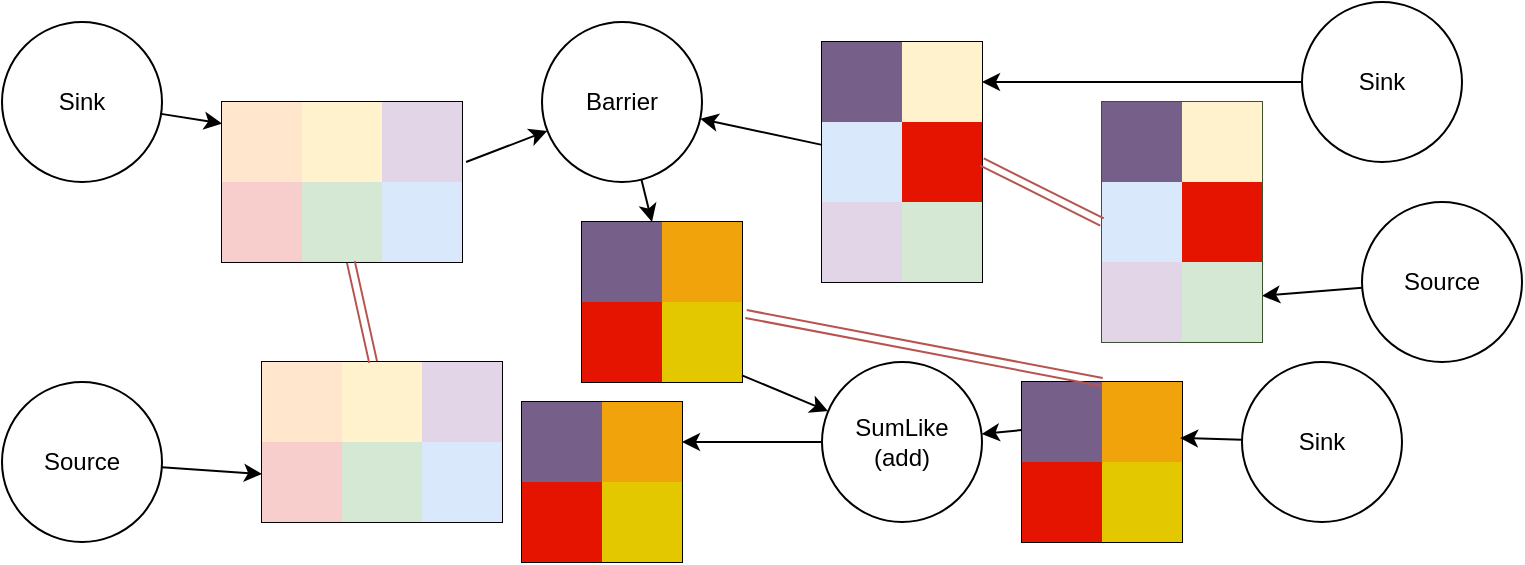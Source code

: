 <mxfile version="14.4.2" type="device"><diagram id="dzN43u1hBWLjYu7egHcY" name="Page-1"><mxGraphModel dx="1044" dy="589" grid="1" gridSize="10" guides="1" tooltips="1" connect="1" arrows="1" fold="1" page="1" pageScale="1" pageWidth="827" pageHeight="1169" math="0" shadow="0"><root><mxCell id="0"/><mxCell id="1" parent="0"/><mxCell id="54VhB3zsTRfRKsyuwtZE-100" value="" style="shape=table;html=1;whiteSpace=wrap;startSize=0;container=1;collapsible=0;childLayout=tableLayout;" parent="1" vertex="1"><mxGeometry x="190" y="120" width="120" height="80" as="geometry"/></mxCell><mxCell id="54VhB3zsTRfRKsyuwtZE-101" value="" style="shape=partialRectangle;html=1;whiteSpace=wrap;collapsible=0;dropTarget=0;pointerEvents=0;fillColor=none;top=0;left=0;bottom=0;right=0;points=[[0,0.5],[1,0.5]];portConstraint=eastwest;" parent="54VhB3zsTRfRKsyuwtZE-100" vertex="1"><mxGeometry width="120" height="40" as="geometry"/></mxCell><mxCell id="54VhB3zsTRfRKsyuwtZE-102" value="" style="shape=partialRectangle;html=1;whiteSpace=wrap;connectable=0;overflow=hidden;fillColor=#ffe6cc;top=0;left=0;bottom=0;right=0;strokeColor=#d79b00;" parent="54VhB3zsTRfRKsyuwtZE-101" vertex="1"><mxGeometry width="40" height="40" as="geometry"/></mxCell><mxCell id="54VhB3zsTRfRKsyuwtZE-103" value="" style="shape=partialRectangle;html=1;whiteSpace=wrap;connectable=0;overflow=hidden;fillColor=#fff2cc;top=0;left=0;bottom=0;right=0;strokeColor=#d6b656;" parent="54VhB3zsTRfRKsyuwtZE-101" vertex="1"><mxGeometry x="40" width="40" height="40" as="geometry"/></mxCell><mxCell id="54VhB3zsTRfRKsyuwtZE-104" value="" style="shape=partialRectangle;html=1;whiteSpace=wrap;connectable=0;overflow=hidden;fillColor=#e1d5e7;top=0;left=0;bottom=0;right=0;strokeColor=#9673a6;" parent="54VhB3zsTRfRKsyuwtZE-101" vertex="1"><mxGeometry x="80" width="40" height="40" as="geometry"/></mxCell><mxCell id="54VhB3zsTRfRKsyuwtZE-105" value="" style="shape=partialRectangle;html=1;whiteSpace=wrap;collapsible=0;dropTarget=0;pointerEvents=0;fillColor=none;top=0;left=0;bottom=0;right=0;points=[[0,0.5],[1,0.5]];portConstraint=eastwest;" parent="54VhB3zsTRfRKsyuwtZE-100" vertex="1"><mxGeometry y="40" width="120" height="40" as="geometry"/></mxCell><mxCell id="54VhB3zsTRfRKsyuwtZE-106" value="" style="shape=partialRectangle;html=1;whiteSpace=wrap;connectable=0;overflow=hidden;fillColor=#f8cecc;top=0;left=0;bottom=0;right=0;strokeColor=#b85450;" parent="54VhB3zsTRfRKsyuwtZE-105" vertex="1"><mxGeometry width="40" height="40" as="geometry"/></mxCell><mxCell id="54VhB3zsTRfRKsyuwtZE-107" value="" style="shape=partialRectangle;html=1;whiteSpace=wrap;connectable=0;overflow=hidden;fillColor=#d5e8d4;top=0;left=0;bottom=0;right=0;strokeColor=#82b366;" parent="54VhB3zsTRfRKsyuwtZE-105" vertex="1"><mxGeometry x="40" width="40" height="40" as="geometry"/></mxCell><mxCell id="54VhB3zsTRfRKsyuwtZE-108" value="" style="shape=partialRectangle;html=1;whiteSpace=wrap;connectable=0;overflow=hidden;fillColor=#dae8fc;top=0;left=0;bottom=0;right=0;strokeColor=#6c8ebf;" parent="54VhB3zsTRfRKsyuwtZE-105" vertex="1"><mxGeometry x="80" width="40" height="40" as="geometry"/></mxCell><mxCell id="54VhB3zsTRfRKsyuwtZE-109" value="" style="shape=table;html=1;whiteSpace=wrap;startSize=0;container=1;collapsible=0;childLayout=tableLayout;" parent="1" vertex="1"><mxGeometry x="490" y="90" width="80" height="120" as="geometry"/></mxCell><mxCell id="54VhB3zsTRfRKsyuwtZE-110" value="" style="shape=partialRectangle;html=1;whiteSpace=wrap;collapsible=0;dropTarget=0;pointerEvents=0;fillColor=none;top=0;left=0;bottom=0;right=0;points=[[0,0.5],[1,0.5]];portConstraint=eastwest;" parent="54VhB3zsTRfRKsyuwtZE-109" vertex="1"><mxGeometry width="80" height="40" as="geometry"/></mxCell><mxCell id="54VhB3zsTRfRKsyuwtZE-111" value="" style="shape=partialRectangle;html=1;whiteSpace=wrap;connectable=0;overflow=hidden;fillColor=#76608a;top=0;left=0;bottom=0;right=0;strokeColor=#432D57;fontColor=#ffffff;" parent="54VhB3zsTRfRKsyuwtZE-110" vertex="1"><mxGeometry width="40" height="40" as="geometry"/></mxCell><mxCell id="54VhB3zsTRfRKsyuwtZE-112" value="" style="shape=partialRectangle;html=1;whiteSpace=wrap;connectable=0;overflow=hidden;fillColor=#fff2cc;top=0;left=0;bottom=0;right=0;strokeColor=#d6b656;" parent="54VhB3zsTRfRKsyuwtZE-110" vertex="1"><mxGeometry x="40" width="40" height="40" as="geometry"/></mxCell><mxCell id="54VhB3zsTRfRKsyuwtZE-113" value="" style="shape=partialRectangle;html=1;whiteSpace=wrap;collapsible=0;dropTarget=0;pointerEvents=0;fillColor=none;top=0;left=0;bottom=0;right=0;points=[[0,0.5],[1,0.5]];portConstraint=eastwest;" parent="54VhB3zsTRfRKsyuwtZE-109" vertex="1"><mxGeometry y="40" width="80" height="40" as="geometry"/></mxCell><mxCell id="54VhB3zsTRfRKsyuwtZE-114" value="" style="shape=partialRectangle;html=1;whiteSpace=wrap;connectable=0;overflow=hidden;fillColor=#dae8fc;top=0;left=0;bottom=0;right=0;strokeColor=#6c8ebf;" parent="54VhB3zsTRfRKsyuwtZE-113" vertex="1"><mxGeometry width="40" height="40" as="geometry"/></mxCell><mxCell id="54VhB3zsTRfRKsyuwtZE-115" value="" style="shape=partialRectangle;html=1;whiteSpace=wrap;connectable=0;overflow=hidden;top=0;left=0;bottom=0;right=0;fillColor=#e51400;strokeColor=#B20000;fontColor=#ffffff;" parent="54VhB3zsTRfRKsyuwtZE-113" vertex="1"><mxGeometry x="40" width="40" height="40" as="geometry"/></mxCell><mxCell id="54VhB3zsTRfRKsyuwtZE-116" value="" style="shape=partialRectangle;html=1;whiteSpace=wrap;collapsible=0;dropTarget=0;pointerEvents=0;fillColor=none;top=0;left=0;bottom=0;right=0;points=[[0,0.5],[1,0.5]];portConstraint=eastwest;" parent="54VhB3zsTRfRKsyuwtZE-109" vertex="1"><mxGeometry y="80" width="80" height="40" as="geometry"/></mxCell><mxCell id="54VhB3zsTRfRKsyuwtZE-117" value="" style="shape=partialRectangle;html=1;whiteSpace=wrap;connectable=0;overflow=hidden;fillColor=#e1d5e7;top=0;left=0;bottom=0;right=0;strokeColor=#9673a6;" parent="54VhB3zsTRfRKsyuwtZE-116" vertex="1"><mxGeometry width="40" height="40" as="geometry"/></mxCell><mxCell id="54VhB3zsTRfRKsyuwtZE-118" value="" style="shape=partialRectangle;html=1;whiteSpace=wrap;connectable=0;overflow=hidden;fillColor=#d5e8d4;top=0;left=0;bottom=0;right=0;strokeColor=#82b366;" parent="54VhB3zsTRfRKsyuwtZE-116" vertex="1"><mxGeometry x="40" width="40" height="40" as="geometry"/></mxCell><mxCell id="54VhB3zsTRfRKsyuwtZE-189" style="edgeStyle=none;rounded=0;orthogonalLoop=1;jettySize=auto;html=1;" parent="1" source="54VhB3zsTRfRKsyuwtZE-121" target="54VhB3zsTRfRKsyuwtZE-123" edge="1"><mxGeometry relative="1" as="geometry"/></mxCell><mxCell id="54VhB3zsTRfRKsyuwtZE-121" value="Barrier" style="ellipse;whiteSpace=wrap;html=1;aspect=fixed;fillColor=none;gradientColor=none;" parent="1" vertex="1"><mxGeometry x="350" y="80" width="80" height="80" as="geometry"/></mxCell><mxCell id="54VhB3zsTRfRKsyuwtZE-122" value="" style="shape=table;html=1;whiteSpace=wrap;startSize=0;container=1;collapsible=0;childLayout=tableLayout;" parent="1" vertex="1"><mxGeometry x="370" y="180" width="80" height="80" as="geometry"/></mxCell><mxCell id="54VhB3zsTRfRKsyuwtZE-123" value="" style="shape=partialRectangle;html=1;whiteSpace=wrap;collapsible=0;dropTarget=0;pointerEvents=0;fillColor=none;top=0;left=0;bottom=0;right=0;points=[[0,0.5],[1,0.5]];portConstraint=eastwest;" parent="54VhB3zsTRfRKsyuwtZE-122" vertex="1"><mxGeometry width="80" height="40" as="geometry"/></mxCell><mxCell id="54VhB3zsTRfRKsyuwtZE-124" value="" style="shape=partialRectangle;html=1;whiteSpace=wrap;connectable=0;overflow=hidden;fillColor=#76608a;top=0;left=0;bottom=0;right=0;strokeColor=#432D57;fontColor=#ffffff;" parent="54VhB3zsTRfRKsyuwtZE-123" vertex="1"><mxGeometry width="40" height="40" as="geometry"/></mxCell><mxCell id="54VhB3zsTRfRKsyuwtZE-125" value="" style="shape=partialRectangle;html=1;whiteSpace=wrap;connectable=0;overflow=hidden;fillColor=#f0a30a;top=0;left=0;bottom=0;right=0;strokeColor=#BD7000;fontColor=#ffffff;" parent="54VhB3zsTRfRKsyuwtZE-123" vertex="1"><mxGeometry x="40" width="40" height="40" as="geometry"/></mxCell><mxCell id="54VhB3zsTRfRKsyuwtZE-126" value="" style="shape=partialRectangle;html=1;whiteSpace=wrap;collapsible=0;dropTarget=0;pointerEvents=0;fillColor=none;top=0;left=0;bottom=0;right=0;points=[[0,0.5],[1,0.5]];portConstraint=eastwest;" parent="54VhB3zsTRfRKsyuwtZE-122" vertex="1"><mxGeometry y="40" width="80" height="40" as="geometry"/></mxCell><mxCell id="54VhB3zsTRfRKsyuwtZE-127" value="" style="shape=partialRectangle;html=1;whiteSpace=wrap;connectable=0;overflow=hidden;fillColor=#e51400;top=0;left=0;bottom=0;right=0;strokeColor=#B20000;fontColor=#ffffff;" parent="54VhB3zsTRfRKsyuwtZE-126" vertex="1"><mxGeometry width="40" height="40" as="geometry"/></mxCell><mxCell id="54VhB3zsTRfRKsyuwtZE-128" value="" style="shape=partialRectangle;html=1;whiteSpace=wrap;connectable=0;overflow=hidden;fillColor=#e3c800;top=0;left=0;bottom=0;right=0;strokeColor=#B09500;fontColor=#ffffff;" parent="54VhB3zsTRfRKsyuwtZE-126" vertex="1"><mxGeometry x="40" width="40" height="40" as="geometry"/></mxCell><mxCell id="54VhB3zsTRfRKsyuwtZE-180" style="edgeStyle=none;rounded=0;orthogonalLoop=1;jettySize=auto;html=1;" parent="1" source="54VhB3zsTRfRKsyuwtZE-175" target="54VhB3zsTRfRKsyuwtZE-110" edge="1"><mxGeometry relative="1" as="geometry"/></mxCell><mxCell id="54VhB3zsTRfRKsyuwtZE-175" value="Sink" style="ellipse;whiteSpace=wrap;html=1;aspect=fixed;fillColor=none;gradientColor=none;" parent="1" vertex="1"><mxGeometry x="730" y="70" width="80" height="80" as="geometry"/></mxCell><mxCell id="54VhB3zsTRfRKsyuwtZE-187" style="edgeStyle=none;rounded=0;orthogonalLoop=1;jettySize=auto;html=1;" parent="1" source="54VhB3zsTRfRKsyuwtZE-113" target="54VhB3zsTRfRKsyuwtZE-121" edge="1"><mxGeometry relative="1" as="geometry"/></mxCell><mxCell id="54VhB3zsTRfRKsyuwtZE-188" style="edgeStyle=none;rounded=0;orthogonalLoop=1;jettySize=auto;html=1;exitX=1.017;exitY=0.75;exitDx=0;exitDy=0;exitPerimeter=0;" parent="1" source="54VhB3zsTRfRKsyuwtZE-101" target="54VhB3zsTRfRKsyuwtZE-121" edge="1"><mxGeometry relative="1" as="geometry"/></mxCell><mxCell id="54VhB3zsTRfRKsyuwtZE-190" value="" style="shape=table;html=1;whiteSpace=wrap;startSize=0;container=1;collapsible=0;childLayout=tableLayout;" parent="1" vertex="1"><mxGeometry x="210" y="250" width="120" height="80" as="geometry"/></mxCell><mxCell id="54VhB3zsTRfRKsyuwtZE-191" value="" style="shape=partialRectangle;html=1;whiteSpace=wrap;collapsible=0;dropTarget=0;pointerEvents=0;fillColor=none;top=0;left=0;bottom=0;right=0;points=[[0,0.5],[1,0.5]];portConstraint=eastwest;" parent="54VhB3zsTRfRKsyuwtZE-190" vertex="1"><mxGeometry width="120" height="40" as="geometry"/></mxCell><mxCell id="54VhB3zsTRfRKsyuwtZE-192" value="" style="shape=partialRectangle;html=1;whiteSpace=wrap;connectable=0;overflow=hidden;fillColor=#ffe6cc;top=0;left=0;bottom=0;right=0;strokeColor=#d79b00;" parent="54VhB3zsTRfRKsyuwtZE-191" vertex="1"><mxGeometry width="40" height="40" as="geometry"/></mxCell><mxCell id="54VhB3zsTRfRKsyuwtZE-193" value="" style="shape=partialRectangle;html=1;whiteSpace=wrap;connectable=0;overflow=hidden;fillColor=#fff2cc;top=0;left=0;bottom=0;right=0;strokeColor=#d6b656;" parent="54VhB3zsTRfRKsyuwtZE-191" vertex="1"><mxGeometry x="40" width="40" height="40" as="geometry"/></mxCell><mxCell id="54VhB3zsTRfRKsyuwtZE-194" value="" style="shape=partialRectangle;html=1;whiteSpace=wrap;connectable=0;overflow=hidden;fillColor=#e1d5e7;top=0;left=0;bottom=0;right=0;strokeColor=#9673a6;" parent="54VhB3zsTRfRKsyuwtZE-191" vertex="1"><mxGeometry x="80" width="40" height="40" as="geometry"/></mxCell><mxCell id="54VhB3zsTRfRKsyuwtZE-195" value="" style="shape=partialRectangle;html=1;whiteSpace=wrap;collapsible=0;dropTarget=0;pointerEvents=0;fillColor=none;top=0;left=0;bottom=0;right=0;points=[[0,0.5],[1,0.5]];portConstraint=eastwest;" parent="54VhB3zsTRfRKsyuwtZE-190" vertex="1"><mxGeometry y="40" width="120" height="40" as="geometry"/></mxCell><mxCell id="54VhB3zsTRfRKsyuwtZE-196" value="" style="shape=partialRectangle;html=1;whiteSpace=wrap;connectable=0;overflow=hidden;fillColor=#f8cecc;top=0;left=0;bottom=0;right=0;strokeColor=#b85450;" parent="54VhB3zsTRfRKsyuwtZE-195" vertex="1"><mxGeometry width="40" height="40" as="geometry"/></mxCell><mxCell id="54VhB3zsTRfRKsyuwtZE-197" value="" style="shape=partialRectangle;html=1;whiteSpace=wrap;connectable=0;overflow=hidden;fillColor=#d5e8d4;top=0;left=0;bottom=0;right=0;strokeColor=#82b366;" parent="54VhB3zsTRfRKsyuwtZE-195" vertex="1"><mxGeometry x="40" width="40" height="40" as="geometry"/></mxCell><mxCell id="54VhB3zsTRfRKsyuwtZE-198" value="" style="shape=partialRectangle;html=1;whiteSpace=wrap;connectable=0;overflow=hidden;fillColor=#dae8fc;top=0;left=0;bottom=0;right=0;strokeColor=#6c8ebf;" parent="54VhB3zsTRfRKsyuwtZE-195" vertex="1"><mxGeometry x="80" width="40" height="40" as="geometry"/></mxCell><mxCell id="54VhB3zsTRfRKsyuwtZE-213" style="edgeStyle=none;rounded=0;orthogonalLoop=1;jettySize=auto;html=1;" parent="1" source="54VhB3zsTRfRKsyuwtZE-200" target="54VhB3zsTRfRKsyuwtZE-209" edge="1"><mxGeometry relative="1" as="geometry"/></mxCell><mxCell id="54VhB3zsTRfRKsyuwtZE-200" value="Source" style="ellipse;whiteSpace=wrap;html=1;aspect=fixed;fillColor=none;gradientColor=none;" parent="1" vertex="1"><mxGeometry x="760" y="170" width="80" height="80" as="geometry"/></mxCell><mxCell id="54VhB3zsTRfRKsyuwtZE-212" style="edgeStyle=none;rounded=0;orthogonalLoop=1;jettySize=auto;html=1;" parent="1" source="54VhB3zsTRfRKsyuwtZE-201" target="54VhB3zsTRfRKsyuwtZE-195" edge="1"><mxGeometry relative="1" as="geometry"/></mxCell><mxCell id="54VhB3zsTRfRKsyuwtZE-201" value="Source" style="ellipse;whiteSpace=wrap;html=1;aspect=fixed;fillColor=none;gradientColor=none;" parent="1" vertex="1"><mxGeometry x="80" y="260" width="80" height="80" as="geometry"/></mxCell><mxCell id="54VhB3zsTRfRKsyuwtZE-202" value="" style="shape=table;html=1;whiteSpace=wrap;startSize=0;container=1;collapsible=0;childLayout=tableLayout;fillColor=#6d8764;strokeColor=#3A5431;fontColor=#ffffff;" parent="1" vertex="1"><mxGeometry x="630" y="120" width="80" height="120" as="geometry"/></mxCell><mxCell id="54VhB3zsTRfRKsyuwtZE-203" value="" style="shape=partialRectangle;html=1;whiteSpace=wrap;collapsible=0;dropTarget=0;pointerEvents=0;fillColor=none;top=0;left=0;bottom=0;right=0;points=[[0,0.5],[1,0.5]];portConstraint=eastwest;" parent="54VhB3zsTRfRKsyuwtZE-202" vertex="1"><mxGeometry width="80" height="40" as="geometry"/></mxCell><mxCell id="54VhB3zsTRfRKsyuwtZE-204" value="" style="shape=partialRectangle;html=1;whiteSpace=wrap;connectable=0;overflow=hidden;fillColor=#76608a;top=0;left=0;bottom=0;right=0;strokeColor=#432D57;fontColor=#ffffff;" parent="54VhB3zsTRfRKsyuwtZE-203" vertex="1"><mxGeometry width="40" height="40" as="geometry"/></mxCell><mxCell id="54VhB3zsTRfRKsyuwtZE-205" value="" style="shape=partialRectangle;html=1;whiteSpace=wrap;connectable=0;overflow=hidden;fillColor=#fff2cc;top=0;left=0;bottom=0;right=0;strokeColor=#d6b656;" parent="54VhB3zsTRfRKsyuwtZE-203" vertex="1"><mxGeometry x="40" width="40" height="40" as="geometry"/></mxCell><mxCell id="54VhB3zsTRfRKsyuwtZE-206" value="" style="shape=partialRectangle;html=1;whiteSpace=wrap;collapsible=0;dropTarget=0;pointerEvents=0;fillColor=none;top=0;left=0;bottom=0;right=0;points=[[0,0.5],[1,0.5]];portConstraint=eastwest;" parent="54VhB3zsTRfRKsyuwtZE-202" vertex="1"><mxGeometry y="40" width="80" height="40" as="geometry"/></mxCell><mxCell id="54VhB3zsTRfRKsyuwtZE-207" value="" style="shape=partialRectangle;html=1;whiteSpace=wrap;connectable=0;overflow=hidden;fillColor=#dae8fc;top=0;left=0;bottom=0;right=0;strokeColor=#6c8ebf;" parent="54VhB3zsTRfRKsyuwtZE-206" vertex="1"><mxGeometry width="40" height="40" as="geometry"/></mxCell><mxCell id="54VhB3zsTRfRKsyuwtZE-208" value="" style="shape=partialRectangle;html=1;whiteSpace=wrap;connectable=0;overflow=hidden;fillColor=#e51400;top=0;left=0;bottom=0;right=0;strokeColor=#B20000;fontColor=#ffffff;" parent="54VhB3zsTRfRKsyuwtZE-206" vertex="1"><mxGeometry x="40" width="40" height="40" as="geometry"/></mxCell><mxCell id="54VhB3zsTRfRKsyuwtZE-209" value="" style="shape=partialRectangle;html=1;whiteSpace=wrap;collapsible=0;dropTarget=0;pointerEvents=0;fillColor=none;top=0;left=0;bottom=0;right=0;points=[[0,0.5],[1,0.5]];portConstraint=eastwest;" parent="54VhB3zsTRfRKsyuwtZE-202" vertex="1"><mxGeometry y="80" width="80" height="40" as="geometry"/></mxCell><mxCell id="54VhB3zsTRfRKsyuwtZE-210" value="" style="shape=partialRectangle;html=1;whiteSpace=wrap;connectable=0;overflow=hidden;fillColor=#e1d5e7;top=0;left=0;bottom=0;right=0;strokeColor=#9673a6;" parent="54VhB3zsTRfRKsyuwtZE-209" vertex="1"><mxGeometry width="40" height="40" as="geometry"/></mxCell><mxCell id="54VhB3zsTRfRKsyuwtZE-211" value="" style="shape=partialRectangle;html=1;whiteSpace=wrap;connectable=0;overflow=hidden;fillColor=#d5e8d4;top=0;left=0;bottom=0;right=0;strokeColor=#82b366;" parent="54VhB3zsTRfRKsyuwtZE-209" vertex="1"><mxGeometry x="40" width="40" height="40" as="geometry"/></mxCell><mxCell id="54VhB3zsTRfRKsyuwtZE-215" value="" style="shape=link;html=1;fillColor=#f8cecc;strokeColor=#b85450;" parent="1" source="54VhB3zsTRfRKsyuwtZE-105" target="54VhB3zsTRfRKsyuwtZE-191" edge="1"><mxGeometry width="100" relative="1" as="geometry"><mxPoint x="261" y="250" as="sourcePoint"/><mxPoint x="460" y="220" as="targetPoint"/></mxGeometry></mxCell><mxCell id="54VhB3zsTRfRKsyuwtZE-216" value="" style="shape=link;html=1;fillColor=#f8cecc;strokeColor=#b85450;entryX=0;entryY=0.5;entryDx=0;entryDy=0;exitX=1;exitY=0.5;exitDx=0;exitDy=0;" parent="1" source="54VhB3zsTRfRKsyuwtZE-113" target="54VhB3zsTRfRKsyuwtZE-206" edge="1"><mxGeometry width="100" relative="1" as="geometry"><mxPoint x="600" y="249" as="sourcePoint"/><mxPoint x="270.4" y="290" as="targetPoint"/></mxGeometry></mxCell><mxCell id="54VhB3zsTRfRKsyuwtZE-220" style="edgeStyle=none;rounded=0;orthogonalLoop=1;jettySize=auto;html=1;" parent="1" source="54VhB3zsTRfRKsyuwtZE-217" target="54VhB3zsTRfRKsyuwtZE-101" edge="1"><mxGeometry relative="1" as="geometry"/></mxCell><mxCell id="54VhB3zsTRfRKsyuwtZE-217" value="Sink" style="ellipse;whiteSpace=wrap;html=1;aspect=fixed;fillColor=none;gradientColor=none;" parent="1" vertex="1"><mxGeometry x="80" y="80" width="80" height="80" as="geometry"/></mxCell><mxCell id="54VhB3zsTRfRKsyuwtZE-221" style="edgeStyle=none;rounded=0;orthogonalLoop=1;jettySize=auto;html=1;exitX=0.5;exitY=1;exitDx=0;exitDy=0;" parent="1" source="54VhB3zsTRfRKsyuwtZE-121" target="54VhB3zsTRfRKsyuwtZE-121" edge="1"><mxGeometry relative="1" as="geometry"/></mxCell><mxCell id="54VhB3zsTRfRKsyuwtZE-222" value="" style="shape=table;html=1;whiteSpace=wrap;startSize=0;container=1;collapsible=0;childLayout=tableLayout;" parent="1" vertex="1"><mxGeometry x="590" y="260" width="80" height="80" as="geometry"/></mxCell><mxCell id="54VhB3zsTRfRKsyuwtZE-223" value="" style="shape=partialRectangle;html=1;whiteSpace=wrap;collapsible=0;dropTarget=0;pointerEvents=0;fillColor=none;top=0;left=0;bottom=0;right=0;points=[[0,0.5],[1,0.5]];portConstraint=eastwest;" parent="54VhB3zsTRfRKsyuwtZE-222" vertex="1"><mxGeometry width="80" height="40" as="geometry"/></mxCell><mxCell id="54VhB3zsTRfRKsyuwtZE-224" value="" style="shape=partialRectangle;html=1;whiteSpace=wrap;connectable=0;overflow=hidden;fillColor=#76608a;top=0;left=0;bottom=0;right=0;strokeColor=#432D57;fontColor=#ffffff;" parent="54VhB3zsTRfRKsyuwtZE-223" vertex="1"><mxGeometry width="40" height="40" as="geometry"/></mxCell><mxCell id="54VhB3zsTRfRKsyuwtZE-225" value="" style="shape=partialRectangle;html=1;whiteSpace=wrap;connectable=0;overflow=hidden;fillColor=#f0a30a;top=0;left=0;bottom=0;right=0;strokeColor=#BD7000;fontColor=#ffffff;" parent="54VhB3zsTRfRKsyuwtZE-223" vertex="1"><mxGeometry x="40" width="40" height="40" as="geometry"/></mxCell><mxCell id="54VhB3zsTRfRKsyuwtZE-226" value="" style="shape=partialRectangle;html=1;whiteSpace=wrap;collapsible=0;dropTarget=0;pointerEvents=0;fillColor=none;top=0;left=0;bottom=0;right=0;points=[[0,0.5],[1,0.5]];portConstraint=eastwest;" parent="54VhB3zsTRfRKsyuwtZE-222" vertex="1"><mxGeometry y="40" width="80" height="40" as="geometry"/></mxCell><mxCell id="54VhB3zsTRfRKsyuwtZE-227" value="" style="shape=partialRectangle;html=1;whiteSpace=wrap;connectable=0;overflow=hidden;fillColor=#e51400;top=0;left=0;bottom=0;right=0;strokeColor=#B20000;fontColor=#ffffff;" parent="54VhB3zsTRfRKsyuwtZE-226" vertex="1"><mxGeometry width="40" height="40" as="geometry"/></mxCell><mxCell id="54VhB3zsTRfRKsyuwtZE-228" value="" style="shape=partialRectangle;html=1;whiteSpace=wrap;connectable=0;overflow=hidden;fillColor=#e3c800;top=0;left=0;bottom=0;right=0;strokeColor=#B09500;fontColor=#ffffff;" parent="54VhB3zsTRfRKsyuwtZE-226" vertex="1"><mxGeometry x="40" width="40" height="40" as="geometry"/></mxCell><mxCell id="54VhB3zsTRfRKsyuwtZE-230" style="edgeStyle=none;rounded=0;orthogonalLoop=1;jettySize=auto;html=1;entryX=0.988;entryY=0.7;entryDx=0;entryDy=0;entryPerimeter=0;" parent="1" source="54VhB3zsTRfRKsyuwtZE-229" target="54VhB3zsTRfRKsyuwtZE-223" edge="1"><mxGeometry relative="1" as="geometry"/></mxCell><mxCell id="54VhB3zsTRfRKsyuwtZE-229" value="Sink" style="ellipse;whiteSpace=wrap;html=1;aspect=fixed;fillColor=none;gradientColor=none;" parent="1" vertex="1"><mxGeometry x="700" y="250" width="80" height="80" as="geometry"/></mxCell><mxCell id="54VhB3zsTRfRKsyuwtZE-241" style="edgeStyle=none;rounded=0;orthogonalLoop=1;jettySize=auto;html=1;" parent="1" source="54VhB3zsTRfRKsyuwtZE-231" target="54VhB3zsTRfRKsyuwtZE-235" edge="1"><mxGeometry relative="1" as="geometry"/></mxCell><mxCell id="54VhB3zsTRfRKsyuwtZE-231" value="SumLike&lt;br&gt;(add)" style="ellipse;whiteSpace=wrap;html=1;aspect=fixed;fillColor=none;gradientColor=none;" parent="1" vertex="1"><mxGeometry x="490" y="250" width="80" height="80" as="geometry"/></mxCell><mxCell id="54VhB3zsTRfRKsyuwtZE-232" style="edgeStyle=none;rounded=0;orthogonalLoop=1;jettySize=auto;html=1;" parent="1" source="54VhB3zsTRfRKsyuwtZE-126" target="54VhB3zsTRfRKsyuwtZE-231" edge="1"><mxGeometry relative="1" as="geometry"/></mxCell><mxCell id="54VhB3zsTRfRKsyuwtZE-233" style="edgeStyle=none;rounded=0;orthogonalLoop=1;jettySize=auto;html=1;" parent="1" source="54VhB3zsTRfRKsyuwtZE-223" target="54VhB3zsTRfRKsyuwtZE-231" edge="1"><mxGeometry relative="1" as="geometry"/></mxCell><mxCell id="54VhB3zsTRfRKsyuwtZE-234" value="" style="shape=table;html=1;whiteSpace=wrap;startSize=0;container=1;collapsible=0;childLayout=tableLayout;" parent="1" vertex="1"><mxGeometry x="340" y="270" width="80" height="80" as="geometry"/></mxCell><mxCell id="54VhB3zsTRfRKsyuwtZE-235" value="" style="shape=partialRectangle;html=1;whiteSpace=wrap;collapsible=0;dropTarget=0;pointerEvents=0;fillColor=none;top=0;left=0;bottom=0;right=0;points=[[0,0.5],[1,0.5]];portConstraint=eastwest;" parent="54VhB3zsTRfRKsyuwtZE-234" vertex="1"><mxGeometry width="80" height="40" as="geometry"/></mxCell><mxCell id="54VhB3zsTRfRKsyuwtZE-236" value="" style="shape=partialRectangle;html=1;whiteSpace=wrap;connectable=0;overflow=hidden;fillColor=#76608a;top=0;left=0;bottom=0;right=0;strokeColor=#432D57;fontColor=#ffffff;" parent="54VhB3zsTRfRKsyuwtZE-235" vertex="1"><mxGeometry width="40" height="40" as="geometry"/></mxCell><mxCell id="54VhB3zsTRfRKsyuwtZE-237" value="" style="shape=partialRectangle;html=1;whiteSpace=wrap;connectable=0;overflow=hidden;fillColor=#f0a30a;top=0;left=0;bottom=0;right=0;strokeColor=#BD7000;fontColor=#ffffff;" parent="54VhB3zsTRfRKsyuwtZE-235" vertex="1"><mxGeometry x="40" width="40" height="40" as="geometry"/></mxCell><mxCell id="54VhB3zsTRfRKsyuwtZE-238" value="" style="shape=partialRectangle;html=1;whiteSpace=wrap;collapsible=0;dropTarget=0;pointerEvents=0;fillColor=none;top=0;left=0;bottom=0;right=0;points=[[0,0.5],[1,0.5]];portConstraint=eastwest;" parent="54VhB3zsTRfRKsyuwtZE-234" vertex="1"><mxGeometry y="40" width="80" height="40" as="geometry"/></mxCell><mxCell id="54VhB3zsTRfRKsyuwtZE-239" value="" style="shape=partialRectangle;html=1;whiteSpace=wrap;connectable=0;overflow=hidden;fillColor=#e51400;top=0;left=0;bottom=0;right=0;strokeColor=#B20000;fontColor=#ffffff;" parent="54VhB3zsTRfRKsyuwtZE-238" vertex="1"><mxGeometry width="40" height="40" as="geometry"/></mxCell><mxCell id="54VhB3zsTRfRKsyuwtZE-240" value="" style="shape=partialRectangle;html=1;whiteSpace=wrap;connectable=0;overflow=hidden;fillColor=#e3c800;top=0;left=0;bottom=0;right=0;strokeColor=#B09500;fontColor=#ffffff;" parent="54VhB3zsTRfRKsyuwtZE-238" vertex="1"><mxGeometry x="40" width="40" height="40" as="geometry"/></mxCell><mxCell id="54VhB3zsTRfRKsyuwtZE-242" value="" style="shape=link;html=1;fillColor=#f8cecc;strokeColor=#b85450;entryX=1.025;entryY=0.15;entryDx=0;entryDy=0;exitX=0.5;exitY=0;exitDx=0;exitDy=0;entryPerimeter=0;exitPerimeter=0;" parent="1" source="54VhB3zsTRfRKsyuwtZE-223" target="54VhB3zsTRfRKsyuwtZE-126" edge="1"><mxGeometry width="100" relative="1" as="geometry"><mxPoint x="580" y="120" as="sourcePoint"/><mxPoint x="610" y="170" as="targetPoint"/></mxGeometry></mxCell></root></mxGraphModel></diagram></mxfile>